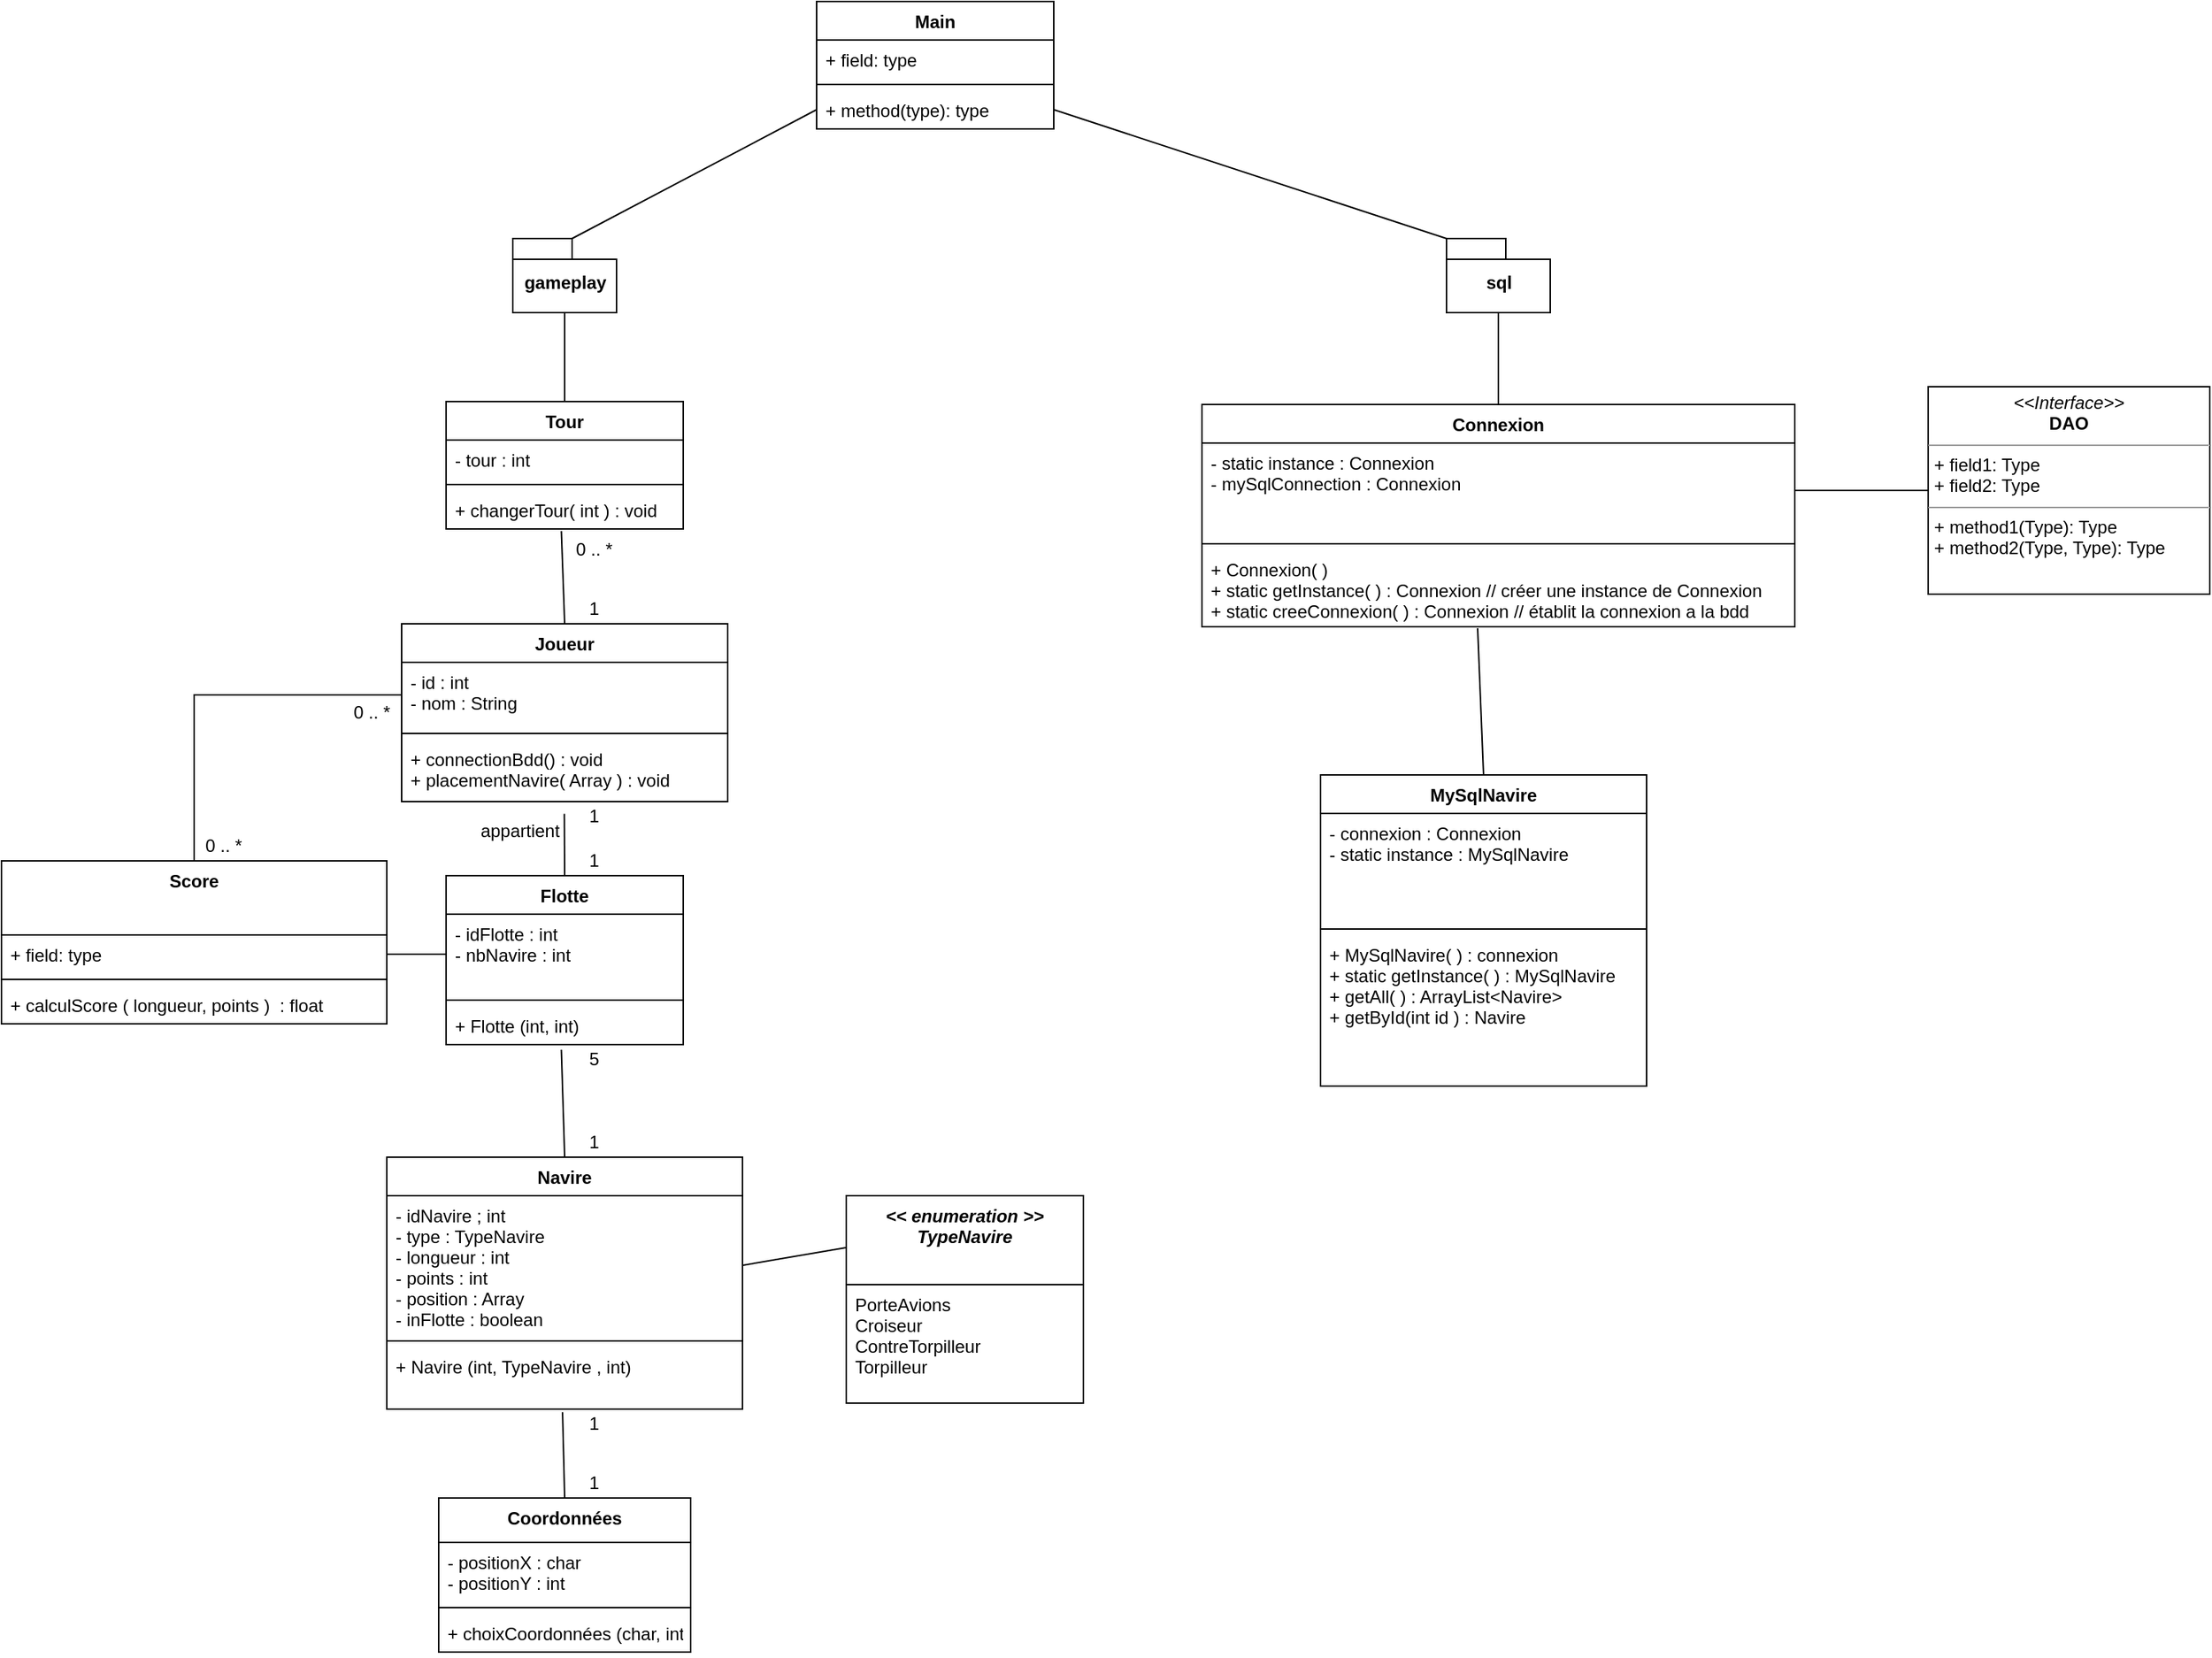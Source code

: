 <mxfile version="16.5.1" type="device"><diagram id="0ekgl28nBjPsTXbp1Ydq" name="Page-1"><mxGraphModel dx="1778" dy="3081" grid="1" gridSize="10" guides="1" tooltips="1" connect="1" arrows="1" fold="1" page="1" pageScale="1" pageWidth="2000" pageHeight="2000" math="0" shadow="0"><root><mxCell id="0"/><mxCell id="1" parent="0"/><mxCell id="tgUJG-ExQQL3RQQDXWcK-1" value="Navire" style="swimlane;fontStyle=1;align=center;verticalAlign=top;childLayout=stackLayout;horizontal=1;startSize=26;horizontalStack=0;resizeParent=1;resizeParentMax=0;resizeLast=0;collapsible=1;marginBottom=0;" parent="1" vertex="1"><mxGeometry x="480" y="440" width="240" height="170" as="geometry"/></mxCell><mxCell id="tgUJG-ExQQL3RQQDXWcK-2" value="- idNavire ; int&#10;- type : TypeNavire&#10;- longueur : int&#10;- points : int&#10;- position : Array&#10;- inFlotte : boolean" style="text;strokeColor=none;fillColor=none;align=left;verticalAlign=top;spacingLeft=4;spacingRight=4;overflow=hidden;rotatable=0;points=[[0,0.5],[1,0.5]];portConstraint=eastwest;" parent="tgUJG-ExQQL3RQQDXWcK-1" vertex="1"><mxGeometry y="26" width="240" height="94" as="geometry"/></mxCell><mxCell id="tgUJG-ExQQL3RQQDXWcK-3" value="" style="line;strokeWidth=1;fillColor=none;align=left;verticalAlign=middle;spacingTop=-1;spacingLeft=3;spacingRight=3;rotatable=0;labelPosition=right;points=[];portConstraint=eastwest;" parent="tgUJG-ExQQL3RQQDXWcK-1" vertex="1"><mxGeometry y="120" width="240" height="8" as="geometry"/></mxCell><mxCell id="tgUJG-ExQQL3RQQDXWcK-4" value="+ Navire (int, TypeNavire , int)" style="text;strokeColor=none;fillColor=none;align=left;verticalAlign=top;spacingLeft=4;spacingRight=4;overflow=hidden;rotatable=0;points=[[0,0.5],[1,0.5]];portConstraint=eastwest;" parent="tgUJG-ExQQL3RQQDXWcK-1" vertex="1"><mxGeometry y="128" width="240" height="42" as="geometry"/></mxCell><mxCell id="tgUJG-ExQQL3RQQDXWcK-7" value="&lt;&lt; enumeration &gt;&gt;&#10;TypeNavire" style="swimlane;fontStyle=3;align=center;verticalAlign=top;childLayout=stackLayout;horizontal=1;startSize=60;horizontalStack=0;resizeParent=1;resizeParentMax=0;resizeLast=0;collapsible=1;marginBottom=0;" parent="1" vertex="1"><mxGeometry x="790" y="466" width="160" height="140" as="geometry"/></mxCell><mxCell id="tgUJG-ExQQL3RQQDXWcK-8" value="PorteAvions&#10;Croiseur&#10;ContreTorpilleur&#10;Torpilleur" style="text;strokeColor=none;fillColor=none;align=left;verticalAlign=top;spacingLeft=4;spacingRight=4;overflow=hidden;rotatable=0;points=[[0,0.5],[1,0.5]];portConstraint=eastwest;" parent="tgUJG-ExQQL3RQQDXWcK-7" vertex="1"><mxGeometry y="60" width="160" height="80" as="geometry"/></mxCell><mxCell id="tgUJG-ExQQL3RQQDXWcK-11" value="Score" style="swimlane;fontStyle=1;align=center;verticalAlign=top;childLayout=stackLayout;horizontal=1;startSize=50;horizontalStack=0;resizeParent=1;resizeParentMax=0;resizeLast=0;collapsible=1;marginBottom=0;" parent="1" vertex="1"><mxGeometry x="220" y="240" width="260" height="110" as="geometry"/></mxCell><mxCell id="tgUJG-ExQQL3RQQDXWcK-12" value="+ field: type" style="text;strokeColor=none;fillColor=none;align=left;verticalAlign=top;spacingLeft=4;spacingRight=4;overflow=hidden;rotatable=0;points=[[0,0.5],[1,0.5]];portConstraint=eastwest;" parent="tgUJG-ExQQL3RQQDXWcK-11" vertex="1"><mxGeometry y="50" width="260" height="26" as="geometry"/></mxCell><mxCell id="tgUJG-ExQQL3RQQDXWcK-13" value="" style="line;strokeWidth=1;fillColor=none;align=left;verticalAlign=middle;spacingTop=-1;spacingLeft=3;spacingRight=3;rotatable=0;labelPosition=right;points=[];portConstraint=eastwest;" parent="tgUJG-ExQQL3RQQDXWcK-11" vertex="1"><mxGeometry y="76" width="260" height="8" as="geometry"/></mxCell><mxCell id="tgUJG-ExQQL3RQQDXWcK-14" value="+ calculScore ( longueur, points )  : float" style="text;strokeColor=none;fillColor=none;align=left;verticalAlign=top;spacingLeft=4;spacingRight=4;overflow=hidden;rotatable=0;points=[[0,0.5],[1,0.5]];portConstraint=eastwest;" parent="tgUJG-ExQQL3RQQDXWcK-11" vertex="1"><mxGeometry y="84" width="260" height="26" as="geometry"/></mxCell><mxCell id="tgUJG-ExQQL3RQQDXWcK-15" value="Joueur" style="swimlane;fontStyle=1;align=center;verticalAlign=top;childLayout=stackLayout;horizontal=1;startSize=26;horizontalStack=0;resizeParent=1;resizeParentMax=0;resizeLast=0;collapsible=1;marginBottom=0;" parent="1" vertex="1"><mxGeometry x="490" y="80" width="220" height="120" as="geometry"/></mxCell><mxCell id="tgUJG-ExQQL3RQQDXWcK-16" value="- id : int&#10;- nom : String" style="text;strokeColor=none;fillColor=none;align=left;verticalAlign=top;spacingLeft=4;spacingRight=4;overflow=hidden;rotatable=0;points=[[0,0.5],[1,0.5]];portConstraint=eastwest;" parent="tgUJG-ExQQL3RQQDXWcK-15" vertex="1"><mxGeometry y="26" width="220" height="44" as="geometry"/></mxCell><mxCell id="tgUJG-ExQQL3RQQDXWcK-17" value="" style="line;strokeWidth=1;fillColor=none;align=left;verticalAlign=middle;spacingTop=-1;spacingLeft=3;spacingRight=3;rotatable=0;labelPosition=right;points=[];portConstraint=eastwest;" parent="tgUJG-ExQQL3RQQDXWcK-15" vertex="1"><mxGeometry y="70" width="220" height="8" as="geometry"/></mxCell><mxCell id="tgUJG-ExQQL3RQQDXWcK-18" value="+ connectionBdd() : void&#10;+ placementNavire( Array ) : void" style="text;strokeColor=none;fillColor=none;align=left;verticalAlign=top;spacingLeft=4;spacingRight=4;overflow=hidden;rotatable=0;points=[[0,0.5],[1,0.5]];portConstraint=eastwest;" parent="tgUJG-ExQQL3RQQDXWcK-15" vertex="1"><mxGeometry y="78" width="220" height="42" as="geometry"/></mxCell><mxCell id="tgUJG-ExQQL3RQQDXWcK-19" value="" style="endArrow=none;html=1;rounded=0;exitX=0.5;exitY=0;exitDx=0;exitDy=0;entryX=0;entryY=0.5;entryDx=0;entryDy=0;" parent="1" source="tgUJG-ExQQL3RQQDXWcK-11" target="tgUJG-ExQQL3RQQDXWcK-16" edge="1"><mxGeometry width="50" height="50" relative="1" as="geometry"><mxPoint x="460" y="230" as="sourcePoint"/><mxPoint x="570" y="240" as="targetPoint"/><Array as="points"><mxPoint x="350" y="128"/></Array></mxGeometry></mxCell><mxCell id="tgUJG-ExQQL3RQQDXWcK-21" value="" style="endArrow=none;html=1;rounded=0;exitX=0;exitY=0.25;exitDx=0;exitDy=0;entryX=1;entryY=0.5;entryDx=0;entryDy=0;" parent="1" source="tgUJG-ExQQL3RQQDXWcK-7" target="tgUJG-ExQQL3RQQDXWcK-2" edge="1"><mxGeometry width="50" height="50" relative="1" as="geometry"><mxPoint x="846.4" y="418.9" as="sourcePoint"/><mxPoint x="720.0" y="349.996" as="targetPoint"/><Array as="points"/></mxGeometry></mxCell><mxCell id="tgUJG-ExQQL3RQQDXWcK-22" value="Flotte" style="swimlane;fontStyle=1;align=center;verticalAlign=top;childLayout=stackLayout;horizontal=1;startSize=26;horizontalStack=0;resizeParent=1;resizeParentMax=0;resizeLast=0;collapsible=1;marginBottom=0;" parent="1" vertex="1"><mxGeometry x="520" y="250" width="160" height="114" as="geometry"/></mxCell><mxCell id="tgUJG-ExQQL3RQQDXWcK-23" value="- idFlotte : int&#10;- nbNavire : int" style="text;strokeColor=none;fillColor=none;align=left;verticalAlign=top;spacingLeft=4;spacingRight=4;overflow=hidden;rotatable=0;points=[[0,0.5],[1,0.5]];portConstraint=eastwest;" parent="tgUJG-ExQQL3RQQDXWcK-22" vertex="1"><mxGeometry y="26" width="160" height="54" as="geometry"/></mxCell><mxCell id="tgUJG-ExQQL3RQQDXWcK-24" value="" style="line;strokeWidth=1;fillColor=none;align=left;verticalAlign=middle;spacingTop=-1;spacingLeft=3;spacingRight=3;rotatable=0;labelPosition=right;points=[];portConstraint=eastwest;" parent="tgUJG-ExQQL3RQQDXWcK-22" vertex="1"><mxGeometry y="80" width="160" height="8" as="geometry"/></mxCell><mxCell id="tgUJG-ExQQL3RQQDXWcK-25" value="+ Flotte (int, int)" style="text;strokeColor=none;fillColor=none;align=left;verticalAlign=top;spacingLeft=4;spacingRight=4;overflow=hidden;rotatable=0;points=[[0,0.5],[1,0.5]];portConstraint=eastwest;" parent="tgUJG-ExQQL3RQQDXWcK-22" vertex="1"><mxGeometry y="88" width="160" height="26" as="geometry"/></mxCell><mxCell id="tgUJG-ExQQL3RQQDXWcK-31" value="" style="endArrow=none;html=1;rounded=0;exitX=0.5;exitY=0;exitDx=0;exitDy=0;entryX=0.486;entryY=1.136;entryDx=0;entryDy=0;entryPerimeter=0;" parent="1" source="tgUJG-ExQQL3RQQDXWcK-1" target="tgUJG-ExQQL3RQQDXWcK-25" edge="1"><mxGeometry width="50" height="50" relative="1" as="geometry"><mxPoint x="580" y="320" as="sourcePoint"/><mxPoint x="630" y="270" as="targetPoint"/></mxGeometry></mxCell><mxCell id="tgUJG-ExQQL3RQQDXWcK-32" value="" style="endArrow=none;html=1;rounded=0;exitX=0.499;exitY=1.196;exitDx=0;exitDy=0;entryX=0.5;entryY=0;entryDx=0;entryDy=0;exitPerimeter=0;" parent="1" source="tgUJG-ExQQL3RQQDXWcK-18" target="tgUJG-ExQQL3RQQDXWcK-22" edge="1"><mxGeometry width="50" height="50" relative="1" as="geometry"><mxPoint x="722.24" y="450" as="sourcePoint"/><mxPoint x="720.0" y="369.536" as="targetPoint"/></mxGeometry></mxCell><mxCell id="tgUJG-ExQQL3RQQDXWcK-33" value="" style="endArrow=none;html=1;rounded=0;exitX=1;exitY=0.5;exitDx=0;exitDy=0;entryX=0;entryY=0.5;entryDx=0;entryDy=0;" parent="1" source="tgUJG-ExQQL3RQQDXWcK-12" target="tgUJG-ExQQL3RQQDXWcK-23" edge="1"><mxGeometry width="50" height="50" relative="1" as="geometry"><mxPoint x="480.0" y="229.996" as="sourcePoint"/><mxPoint x="480.16" y="328.9" as="targetPoint"/></mxGeometry></mxCell><mxCell id="tgUJG-ExQQL3RQQDXWcK-34" value="Tour" style="swimlane;fontStyle=1;align=center;verticalAlign=top;childLayout=stackLayout;horizontal=1;startSize=26;horizontalStack=0;resizeParent=1;resizeParentMax=0;resizeLast=0;collapsible=1;marginBottom=0;" parent="1" vertex="1"><mxGeometry x="520" y="-70" width="160" height="86" as="geometry"/></mxCell><mxCell id="tgUJG-ExQQL3RQQDXWcK-35" value="- tour : int" style="text;strokeColor=none;fillColor=none;align=left;verticalAlign=top;spacingLeft=4;spacingRight=4;overflow=hidden;rotatable=0;points=[[0,0.5],[1,0.5]];portConstraint=eastwest;" parent="tgUJG-ExQQL3RQQDXWcK-34" vertex="1"><mxGeometry y="26" width="160" height="26" as="geometry"/></mxCell><mxCell id="tgUJG-ExQQL3RQQDXWcK-36" value="" style="line;strokeWidth=1;fillColor=none;align=left;verticalAlign=middle;spacingTop=-1;spacingLeft=3;spacingRight=3;rotatable=0;labelPosition=right;points=[];portConstraint=eastwest;" parent="tgUJG-ExQQL3RQQDXWcK-34" vertex="1"><mxGeometry y="52" width="160" height="8" as="geometry"/></mxCell><mxCell id="tgUJG-ExQQL3RQQDXWcK-37" value="+ changerTour( int ) : void" style="text;strokeColor=none;fillColor=none;align=left;verticalAlign=top;spacingLeft=4;spacingRight=4;overflow=hidden;rotatable=0;points=[[0,0.5],[1,0.5]];portConstraint=eastwest;" parent="tgUJG-ExQQL3RQQDXWcK-34" vertex="1"><mxGeometry y="60" width="160" height="26" as="geometry"/></mxCell><mxCell id="tgUJG-ExQQL3RQQDXWcK-38" value="" style="endArrow=none;html=1;rounded=0;exitX=0.486;exitY=1.055;exitDx=0;exitDy=0;exitPerimeter=0;entryX=0.5;entryY=0;entryDx=0;entryDy=0;" parent="1" source="tgUJG-ExQQL3RQQDXWcK-37" target="tgUJG-ExQQL3RQQDXWcK-15" edge="1"><mxGeometry width="50" height="50" relative="1" as="geometry"><mxPoint x="609.84" y="199.096" as="sourcePoint"/><mxPoint x="630" y="60" as="targetPoint"/></mxGeometry></mxCell><mxCell id="tgUJG-ExQQL3RQQDXWcK-45" value="Coordonnées" style="swimlane;fontStyle=1;align=center;verticalAlign=top;childLayout=stackLayout;horizontal=1;startSize=30;horizontalStack=0;resizeParent=1;resizeParentMax=0;resizeLast=0;collapsible=1;marginBottom=0;" parent="1" vertex="1"><mxGeometry x="515" y="670" width="170" height="104" as="geometry"/></mxCell><mxCell id="tgUJG-ExQQL3RQQDXWcK-46" value="- positionX : char&#10;- positionY : int" style="text;strokeColor=none;fillColor=none;align=left;verticalAlign=top;spacingLeft=4;spacingRight=4;overflow=hidden;rotatable=0;points=[[0,0.5],[1,0.5]];portConstraint=eastwest;" parent="tgUJG-ExQQL3RQQDXWcK-45" vertex="1"><mxGeometry y="30" width="170" height="40" as="geometry"/></mxCell><mxCell id="tgUJG-ExQQL3RQQDXWcK-47" value="" style="line;strokeWidth=1;fillColor=none;align=left;verticalAlign=middle;spacingTop=-1;spacingLeft=3;spacingRight=3;rotatable=0;labelPosition=right;points=[];portConstraint=eastwest;" parent="tgUJG-ExQQL3RQQDXWcK-45" vertex="1"><mxGeometry y="70" width="170" height="8" as="geometry"/></mxCell><mxCell id="tgUJG-ExQQL3RQQDXWcK-48" value="+ choixCoordonnées (char, int)" style="text;strokeColor=none;fillColor=none;align=left;verticalAlign=top;spacingLeft=4;spacingRight=4;overflow=hidden;rotatable=0;points=[[0,0.5],[1,0.5]];portConstraint=eastwest;" parent="tgUJG-ExQQL3RQQDXWcK-45" vertex="1"><mxGeometry y="78" width="170" height="26" as="geometry"/></mxCell><mxCell id="tgUJG-ExQQL3RQQDXWcK-49" value="" style="endArrow=none;html=1;rounded=0;exitX=0.5;exitY=0;exitDx=0;exitDy=0;entryX=0.494;entryY=1.051;entryDx=0;entryDy=0;entryPerimeter=0;" parent="1" source="tgUJG-ExQQL3RQQDXWcK-45" target="tgUJG-ExQQL3RQQDXWcK-4" edge="1"><mxGeometry width="50" height="50" relative="1" as="geometry"><mxPoint x="420" y="510" as="sourcePoint"/><mxPoint x="470" y="460" as="targetPoint"/></mxGeometry></mxCell><mxCell id="ihAg2w8nm_q02ijsFkxA-1" value="0 .. *" style="text;html=1;strokeColor=none;fillColor=none;align=center;verticalAlign=middle;whiteSpace=wrap;rounded=0;" parent="1" vertex="1"><mxGeometry x="600" y="20" width="40" height="20" as="geometry"/></mxCell><mxCell id="ihAg2w8nm_q02ijsFkxA-2" value="1" style="text;html=1;strokeColor=none;fillColor=none;align=center;verticalAlign=middle;whiteSpace=wrap;rounded=0;" parent="1" vertex="1"><mxGeometry x="600" y="60" width="40" height="20" as="geometry"/></mxCell><mxCell id="ihAg2w8nm_q02ijsFkxA-3" value="0 .. *" style="text;html=1;strokeColor=none;fillColor=none;align=center;verticalAlign=middle;whiteSpace=wrap;rounded=0;" parent="1" vertex="1"><mxGeometry x="450" y="130" width="40" height="20" as="geometry"/></mxCell><mxCell id="ihAg2w8nm_q02ijsFkxA-4" value="0 .. *" style="text;html=1;strokeColor=none;fillColor=none;align=center;verticalAlign=middle;whiteSpace=wrap;rounded=0;" parent="1" vertex="1"><mxGeometry x="350" y="220" width="40" height="20" as="geometry"/></mxCell><mxCell id="ihAg2w8nm_q02ijsFkxA-5" value="1" style="text;html=1;strokeColor=none;fillColor=none;align=center;verticalAlign=middle;whiteSpace=wrap;rounded=0;" parent="1" vertex="1"><mxGeometry x="600" y="200" width="40" height="20" as="geometry"/></mxCell><mxCell id="ihAg2w8nm_q02ijsFkxA-6" value="appartient" style="text;html=1;strokeColor=none;fillColor=none;align=center;verticalAlign=middle;whiteSpace=wrap;rounded=0;" parent="1" vertex="1"><mxGeometry x="550" y="210" width="40" height="20" as="geometry"/></mxCell><mxCell id="ihAg2w8nm_q02ijsFkxA-7" value="1" style="text;html=1;strokeColor=none;fillColor=none;align=center;verticalAlign=middle;whiteSpace=wrap;rounded=0;" parent="1" vertex="1"><mxGeometry x="600" y="230" width="40" height="20" as="geometry"/></mxCell><mxCell id="ihAg2w8nm_q02ijsFkxA-8" value="5" style="text;html=1;strokeColor=none;fillColor=none;align=center;verticalAlign=middle;whiteSpace=wrap;rounded=0;" parent="1" vertex="1"><mxGeometry x="600" y="364" width="40" height="20" as="geometry"/></mxCell><mxCell id="ihAg2w8nm_q02ijsFkxA-9" value="1" style="text;html=1;strokeColor=none;fillColor=none;align=center;verticalAlign=middle;whiteSpace=wrap;rounded=0;" parent="1" vertex="1"><mxGeometry x="600" y="420" width="40" height="20" as="geometry"/></mxCell><mxCell id="ihAg2w8nm_q02ijsFkxA-10" value="1" style="text;html=1;strokeColor=none;fillColor=none;align=center;verticalAlign=middle;whiteSpace=wrap;rounded=0;" parent="1" vertex="1"><mxGeometry x="600" y="610" width="40" height="20" as="geometry"/></mxCell><mxCell id="ihAg2w8nm_q02ijsFkxA-11" value="1" style="text;html=1;strokeColor=none;fillColor=none;align=center;verticalAlign=middle;whiteSpace=wrap;rounded=0;" parent="1" vertex="1"><mxGeometry x="600" y="650" width="40" height="20" as="geometry"/></mxCell><mxCell id="b31PKhstOXHylpMESHeM-1" value="gameplay" style="shape=folder;fontStyle=1;spacingTop=10;tabWidth=40;tabHeight=14;tabPosition=left;html=1;" parent="1" vertex="1"><mxGeometry x="565" y="-180" width="70" height="50" as="geometry"/></mxCell><mxCell id="b31PKhstOXHylpMESHeM-3" value="sql" style="shape=folder;fontStyle=1;spacingTop=10;tabWidth=40;tabHeight=14;tabPosition=left;html=1;" parent="1" vertex="1"><mxGeometry x="1195" y="-180" width="70" height="50" as="geometry"/></mxCell><mxCell id="b31PKhstOXHylpMESHeM-4" value="Connexion" style="swimlane;fontStyle=1;align=center;verticalAlign=top;childLayout=stackLayout;horizontal=1;startSize=26;horizontalStack=0;resizeParent=1;resizeParentMax=0;resizeLast=0;collapsible=1;marginBottom=0;" parent="1" vertex="1"><mxGeometry x="1030" y="-68" width="400" height="150" as="geometry"/></mxCell><mxCell id="b31PKhstOXHylpMESHeM-5" value="- static instance : Connexion&#10;- mySqlConnection : Connexion" style="text;strokeColor=none;fillColor=none;align=left;verticalAlign=top;spacingLeft=4;spacingRight=4;overflow=hidden;rotatable=0;points=[[0,0.5],[1,0.5]];portConstraint=eastwest;" parent="b31PKhstOXHylpMESHeM-4" vertex="1"><mxGeometry y="26" width="400" height="64" as="geometry"/></mxCell><mxCell id="b31PKhstOXHylpMESHeM-6" value="" style="line;strokeWidth=1;fillColor=none;align=left;verticalAlign=middle;spacingTop=-1;spacingLeft=3;spacingRight=3;rotatable=0;labelPosition=right;points=[];portConstraint=eastwest;" parent="b31PKhstOXHylpMESHeM-4" vertex="1"><mxGeometry y="90" width="400" height="8" as="geometry"/></mxCell><mxCell id="b31PKhstOXHylpMESHeM-7" value="+ Connexion( )&#10;+ static getInstance( ) : Connexion // créer une instance de Connexion&#10;+ static creeConnexion( ) : Connexion // établit la connexion a la bdd" style="text;strokeColor=none;fillColor=none;align=left;verticalAlign=top;spacingLeft=4;spacingRight=4;overflow=hidden;rotatable=0;points=[[0,0.5],[1,0.5]];portConstraint=eastwest;" parent="b31PKhstOXHylpMESHeM-4" vertex="1"><mxGeometry y="98" width="400" height="52" as="geometry"/></mxCell><mxCell id="b31PKhstOXHylpMESHeM-8" value="&lt;p style=&quot;margin: 0px ; margin-top: 4px ; text-align: center&quot;&gt;&lt;i&gt;&amp;lt;&amp;lt;Interface&amp;gt;&amp;gt;&lt;/i&gt;&lt;br&gt;&lt;b&gt;DAO&lt;/b&gt;&lt;/p&gt;&lt;hr size=&quot;1&quot;&gt;&lt;p style=&quot;margin: 0px ; margin-left: 4px&quot;&gt;+ field1: Type&lt;br&gt;+ field2: Type&lt;/p&gt;&lt;hr size=&quot;1&quot;&gt;&lt;p style=&quot;margin: 0px ; margin-left: 4px&quot;&gt;+ method1(Type): Type&lt;br&gt;+ method2(Type, Type): Type&lt;/p&gt;" style="verticalAlign=top;align=left;overflow=fill;fontSize=12;fontFamily=Helvetica;html=1;" parent="1" vertex="1"><mxGeometry x="1520" y="-80" width="190" height="140" as="geometry"/></mxCell><mxCell id="b31PKhstOXHylpMESHeM-9" value="MySqlNavire" style="swimlane;fontStyle=1;align=center;verticalAlign=top;childLayout=stackLayout;horizontal=1;startSize=26;horizontalStack=0;resizeParent=1;resizeParentMax=0;resizeLast=0;collapsible=1;marginBottom=0;" parent="1" vertex="1"><mxGeometry x="1110" y="182" width="220" height="210" as="geometry"/></mxCell><mxCell id="b31PKhstOXHylpMESHeM-10" value="- connexion : Connexion&#10;- static instance : MySqlNavire" style="text;strokeColor=none;fillColor=none;align=left;verticalAlign=top;spacingLeft=4;spacingRight=4;overflow=hidden;rotatable=0;points=[[0,0.5],[1,0.5]];portConstraint=eastwest;" parent="b31PKhstOXHylpMESHeM-9" vertex="1"><mxGeometry y="26" width="220" height="74" as="geometry"/></mxCell><mxCell id="b31PKhstOXHylpMESHeM-11" value="" style="line;strokeWidth=1;fillColor=none;align=left;verticalAlign=middle;spacingTop=-1;spacingLeft=3;spacingRight=3;rotatable=0;labelPosition=right;points=[];portConstraint=eastwest;" parent="b31PKhstOXHylpMESHeM-9" vertex="1"><mxGeometry y="100" width="220" height="8" as="geometry"/></mxCell><mxCell id="b31PKhstOXHylpMESHeM-12" value="+ MySqlNavire( ) : connexion&#10;+ static getInstance( ) : MySqlNavire&#10;+ getAll( ) : ArrayList&lt;Navire&gt;&#10;+ getById(int id ) : Navire" style="text;strokeColor=none;fillColor=none;align=left;verticalAlign=top;spacingLeft=4;spacingRight=4;overflow=hidden;rotatable=0;points=[[0,0.5],[1,0.5]];portConstraint=eastwest;" parent="b31PKhstOXHylpMESHeM-9" vertex="1"><mxGeometry y="108" width="220" height="102" as="geometry"/></mxCell><mxCell id="b31PKhstOXHylpMESHeM-13" value="Main" style="swimlane;fontStyle=1;align=center;verticalAlign=top;childLayout=stackLayout;horizontal=1;startSize=26;horizontalStack=0;resizeParent=1;resizeParentMax=0;resizeLast=0;collapsible=1;marginBottom=0;" parent="1" vertex="1"><mxGeometry x="770" y="-340" width="160" height="86" as="geometry"/></mxCell><mxCell id="b31PKhstOXHylpMESHeM-14" value="+ field: type" style="text;strokeColor=none;fillColor=none;align=left;verticalAlign=top;spacingLeft=4;spacingRight=4;overflow=hidden;rotatable=0;points=[[0,0.5],[1,0.5]];portConstraint=eastwest;" parent="b31PKhstOXHylpMESHeM-13" vertex="1"><mxGeometry y="26" width="160" height="26" as="geometry"/></mxCell><mxCell id="b31PKhstOXHylpMESHeM-15" value="" style="line;strokeWidth=1;fillColor=none;align=left;verticalAlign=middle;spacingTop=-1;spacingLeft=3;spacingRight=3;rotatable=0;labelPosition=right;points=[];portConstraint=eastwest;" parent="b31PKhstOXHylpMESHeM-13" vertex="1"><mxGeometry y="52" width="160" height="8" as="geometry"/></mxCell><mxCell id="b31PKhstOXHylpMESHeM-16" value="+ method(type): type" style="text;strokeColor=none;fillColor=none;align=left;verticalAlign=top;spacingLeft=4;spacingRight=4;overflow=hidden;rotatable=0;points=[[0,0.5],[1,0.5]];portConstraint=eastwest;" parent="b31PKhstOXHylpMESHeM-13" vertex="1"><mxGeometry y="60" width="160" height="26" as="geometry"/></mxCell><mxCell id="b31PKhstOXHylpMESHeM-17" value="" style="endArrow=none;html=1;rounded=0;entryX=0.465;entryY=1.019;entryDx=0;entryDy=0;entryPerimeter=0;exitX=0.5;exitY=0;exitDx=0;exitDy=0;" parent="1" source="b31PKhstOXHylpMESHeM-9" target="b31PKhstOXHylpMESHeM-7" edge="1"><mxGeometry width="50" height="50" relative="1" as="geometry"><mxPoint x="1140" y="152" as="sourcePoint"/><mxPoint x="1190" y="102" as="targetPoint"/></mxGeometry></mxCell><mxCell id="b31PKhstOXHylpMESHeM-18" value="" style="endArrow=none;html=1;rounded=0;entryX=0;entryY=0.5;entryDx=0;entryDy=0;exitX=1;exitY=0.5;exitDx=0;exitDy=0;" parent="1" source="b31PKhstOXHylpMESHeM-5" target="b31PKhstOXHylpMESHeM-8" edge="1"><mxGeometry width="50" height="50" relative="1" as="geometry"><mxPoint x="1230" y="192" as="sourcePoint"/><mxPoint x="1226" y="92.988" as="targetPoint"/></mxGeometry></mxCell><mxCell id="b31PKhstOXHylpMESHeM-19" value="" style="endArrow=none;html=1;rounded=0;exitX=0;exitY=0;exitDx=40;exitDy=0;exitPerimeter=0;entryX=0;entryY=0.5;entryDx=0;entryDy=0;" parent="1" source="b31PKhstOXHylpMESHeM-1" target="b31PKhstOXHylpMESHeM-16" edge="1"><mxGeometry width="50" height="50" relative="1" as="geometry"><mxPoint x="850" y="-220" as="sourcePoint"/><mxPoint x="900" y="-270" as="targetPoint"/></mxGeometry></mxCell><mxCell id="b31PKhstOXHylpMESHeM-20" value="" style="endArrow=none;html=1;rounded=0;exitX=0;exitY=0;exitDx=0;exitDy=0;exitPerimeter=0;entryX=1;entryY=0.5;entryDx=0;entryDy=0;" parent="1" source="b31PKhstOXHylpMESHeM-3" target="b31PKhstOXHylpMESHeM-16" edge="1"><mxGeometry width="50" height="50" relative="1" as="geometry"><mxPoint x="620" y="-170" as="sourcePoint"/><mxPoint x="780" y="-257" as="targetPoint"/></mxGeometry></mxCell><mxCell id="b31PKhstOXHylpMESHeM-21" value="" style="endArrow=none;html=1;rounded=0;entryX=0.5;entryY=1;entryDx=0;entryDy=0;entryPerimeter=0;exitX=0.5;exitY=0;exitDx=0;exitDy=0;" parent="1" source="tgUJG-ExQQL3RQQDXWcK-34" target="b31PKhstOXHylpMESHeM-1" edge="1"><mxGeometry width="50" height="50" relative="1" as="geometry"><mxPoint x="880" y="-20" as="sourcePoint"/><mxPoint x="930" y="-70" as="targetPoint"/></mxGeometry></mxCell><mxCell id="b31PKhstOXHylpMESHeM-22" value="" style="endArrow=none;html=1;rounded=0;entryX=0.5;entryY=1;entryDx=0;entryDy=0;entryPerimeter=0;exitX=0.5;exitY=0;exitDx=0;exitDy=0;" parent="1" source="b31PKhstOXHylpMESHeM-4" target="b31PKhstOXHylpMESHeM-3" edge="1"><mxGeometry width="50" height="50" relative="1" as="geometry"><mxPoint x="610" y="-60" as="sourcePoint"/><mxPoint x="615" y="-120" as="targetPoint"/></mxGeometry></mxCell></root></mxGraphModel></diagram></mxfile>